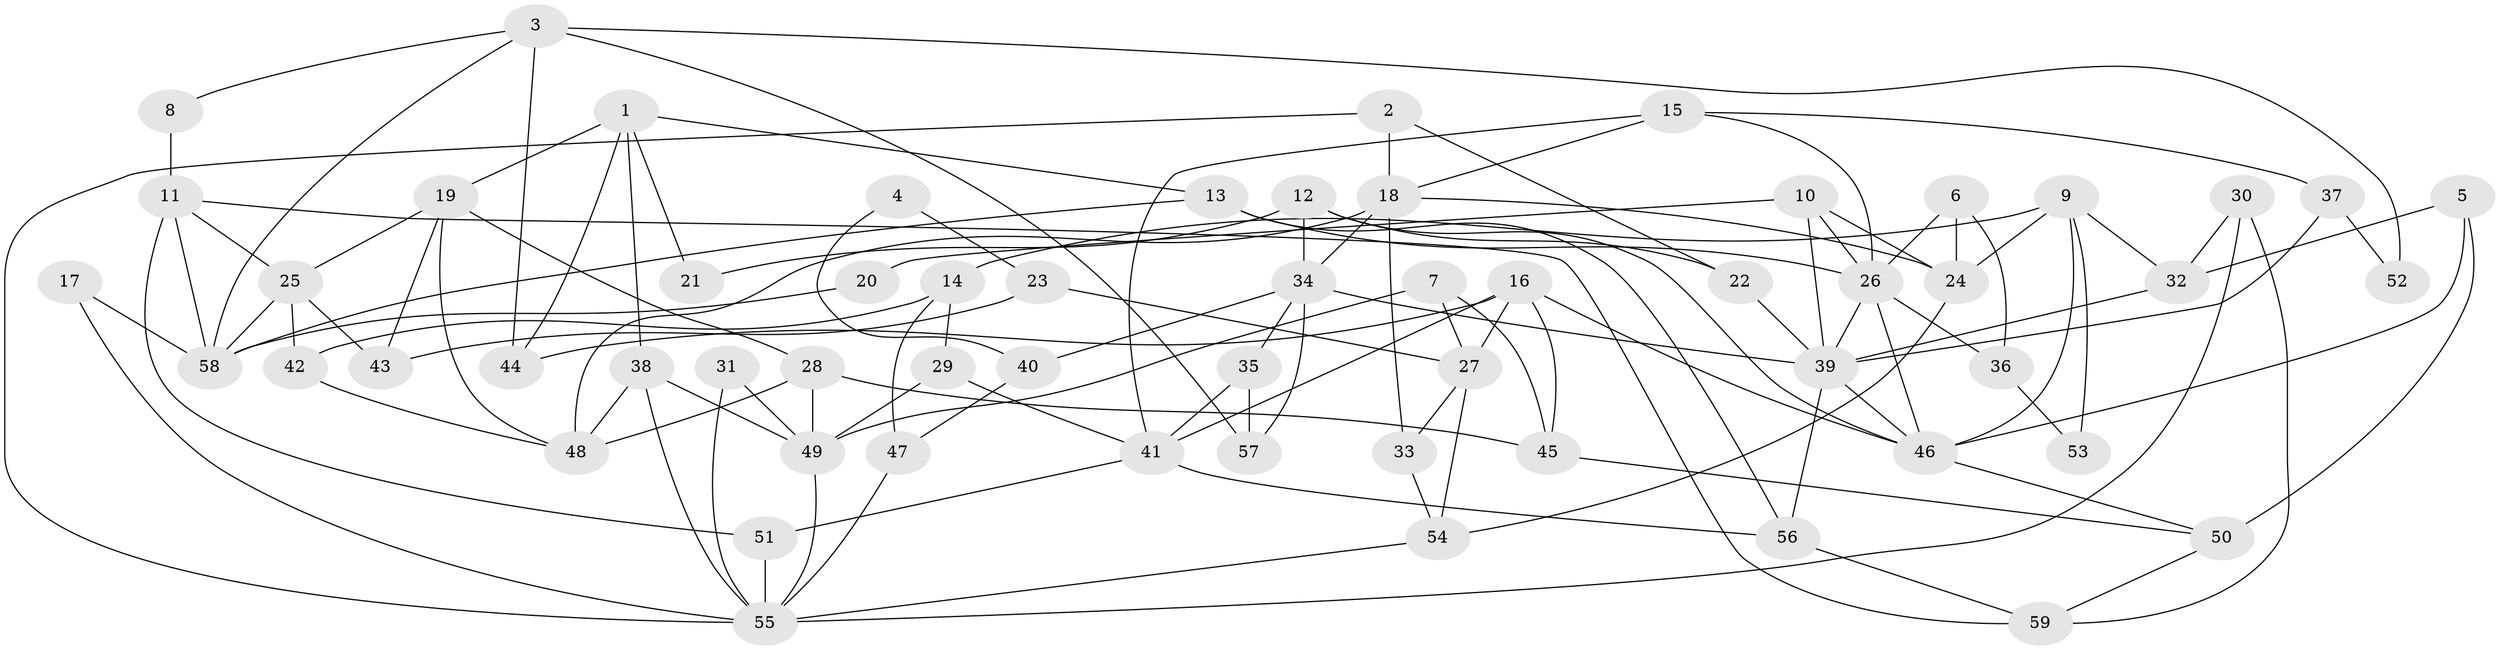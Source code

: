// Generated by graph-tools (version 1.1) at 2025/50/03/09/25 03:50:05]
// undirected, 59 vertices, 118 edges
graph export_dot {
graph [start="1"]
  node [color=gray90,style=filled];
  1;
  2;
  3;
  4;
  5;
  6;
  7;
  8;
  9;
  10;
  11;
  12;
  13;
  14;
  15;
  16;
  17;
  18;
  19;
  20;
  21;
  22;
  23;
  24;
  25;
  26;
  27;
  28;
  29;
  30;
  31;
  32;
  33;
  34;
  35;
  36;
  37;
  38;
  39;
  40;
  41;
  42;
  43;
  44;
  45;
  46;
  47;
  48;
  49;
  50;
  51;
  52;
  53;
  54;
  55;
  56;
  57;
  58;
  59;
  1 -- 38;
  1 -- 13;
  1 -- 19;
  1 -- 21;
  1 -- 44;
  2 -- 22;
  2 -- 55;
  2 -- 18;
  3 -- 44;
  3 -- 58;
  3 -- 8;
  3 -- 52;
  3 -- 57;
  4 -- 40;
  4 -- 23;
  5 -- 50;
  5 -- 32;
  5 -- 46;
  6 -- 24;
  6 -- 26;
  6 -- 36;
  7 -- 45;
  7 -- 27;
  7 -- 49;
  8 -- 11;
  9 -- 14;
  9 -- 46;
  9 -- 24;
  9 -- 32;
  9 -- 53;
  10 -- 39;
  10 -- 24;
  10 -- 20;
  10 -- 26;
  11 -- 59;
  11 -- 58;
  11 -- 25;
  11 -- 51;
  12 -- 34;
  12 -- 46;
  12 -- 21;
  12 -- 22;
  13 -- 26;
  13 -- 56;
  13 -- 58;
  14 -- 42;
  14 -- 29;
  14 -- 47;
  15 -- 26;
  15 -- 18;
  15 -- 37;
  15 -- 41;
  16 -- 27;
  16 -- 46;
  16 -- 41;
  16 -- 44;
  16 -- 45;
  17 -- 55;
  17 -- 58;
  18 -- 34;
  18 -- 24;
  18 -- 33;
  18 -- 48;
  19 -- 48;
  19 -- 25;
  19 -- 28;
  19 -- 43;
  20 -- 58;
  22 -- 39;
  23 -- 43;
  23 -- 27;
  24 -- 54;
  25 -- 42;
  25 -- 43;
  25 -- 58;
  26 -- 46;
  26 -- 36;
  26 -- 39;
  27 -- 33;
  27 -- 54;
  28 -- 49;
  28 -- 45;
  28 -- 48;
  29 -- 41;
  29 -- 49;
  30 -- 59;
  30 -- 55;
  30 -- 32;
  31 -- 49;
  31 -- 55;
  32 -- 39;
  33 -- 54;
  34 -- 35;
  34 -- 39;
  34 -- 40;
  34 -- 57;
  35 -- 57;
  35 -- 41;
  36 -- 53;
  37 -- 39;
  37 -- 52;
  38 -- 48;
  38 -- 55;
  38 -- 49;
  39 -- 46;
  39 -- 56;
  40 -- 47;
  41 -- 51;
  41 -- 56;
  42 -- 48;
  45 -- 50;
  46 -- 50;
  47 -- 55;
  49 -- 55;
  50 -- 59;
  51 -- 55;
  54 -- 55;
  56 -- 59;
}
